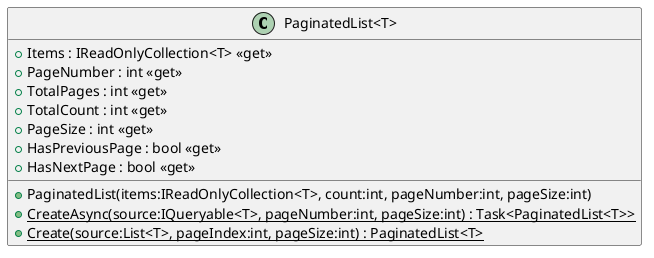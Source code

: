 @startuml
class "PaginatedList<T>" {
    + Items : IReadOnlyCollection<T> <<get>>
    + PageNumber : int <<get>>
    + TotalPages : int <<get>>
    + TotalCount : int <<get>>
    + PageSize : int <<get>>
    + HasPreviousPage : bool <<get>>
    + HasNextPage : bool <<get>>
    + PaginatedList(items:IReadOnlyCollection<T>, count:int, pageNumber:int, pageSize:int)
    + {static} CreateAsync(source:IQueryable<T>, pageNumber:int, pageSize:int) : Task<PaginatedList<T>>
    + {static} Create(source:List<T>, pageIndex:int, pageSize:int) : PaginatedList<T>
}
@enduml